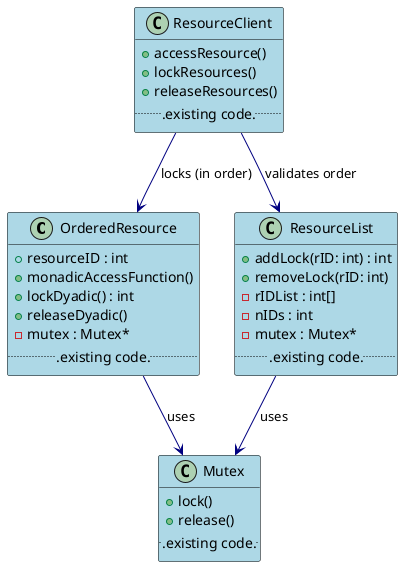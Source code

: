 @startuml OrderedLockingPattern_ClassDiagram

skinparam class {
    BackgroundColor LightBlue
    ArrowColor Navy
    BorderColor Black
}

class OrderedResource {
    + resourceID : int
    + monadicAccessFunction()
    + lockDyadic() : int
    + releaseDyadic()
    - mutex : Mutex*
    ...existing code...
}

class ResourceList {
    + addLock(rID: int) : int
    + removeLock(rID: int)
    - rIDList : int[]
    - nIDs : int
    - mutex : Mutex*
    ...existing code...
}

class ResourceClient {
    + accessResource()
    + lockResources()
    + releaseResources()
    ...existing code...
}

class Mutex {
    + lock()
    + release()
    ...existing code...
}

OrderedResource --> Mutex : uses
ResourceList --> Mutex : uses
ResourceClient --> OrderedResource : locks (in order)
ResourceClient --> ResourceList : validates order

@enduml
